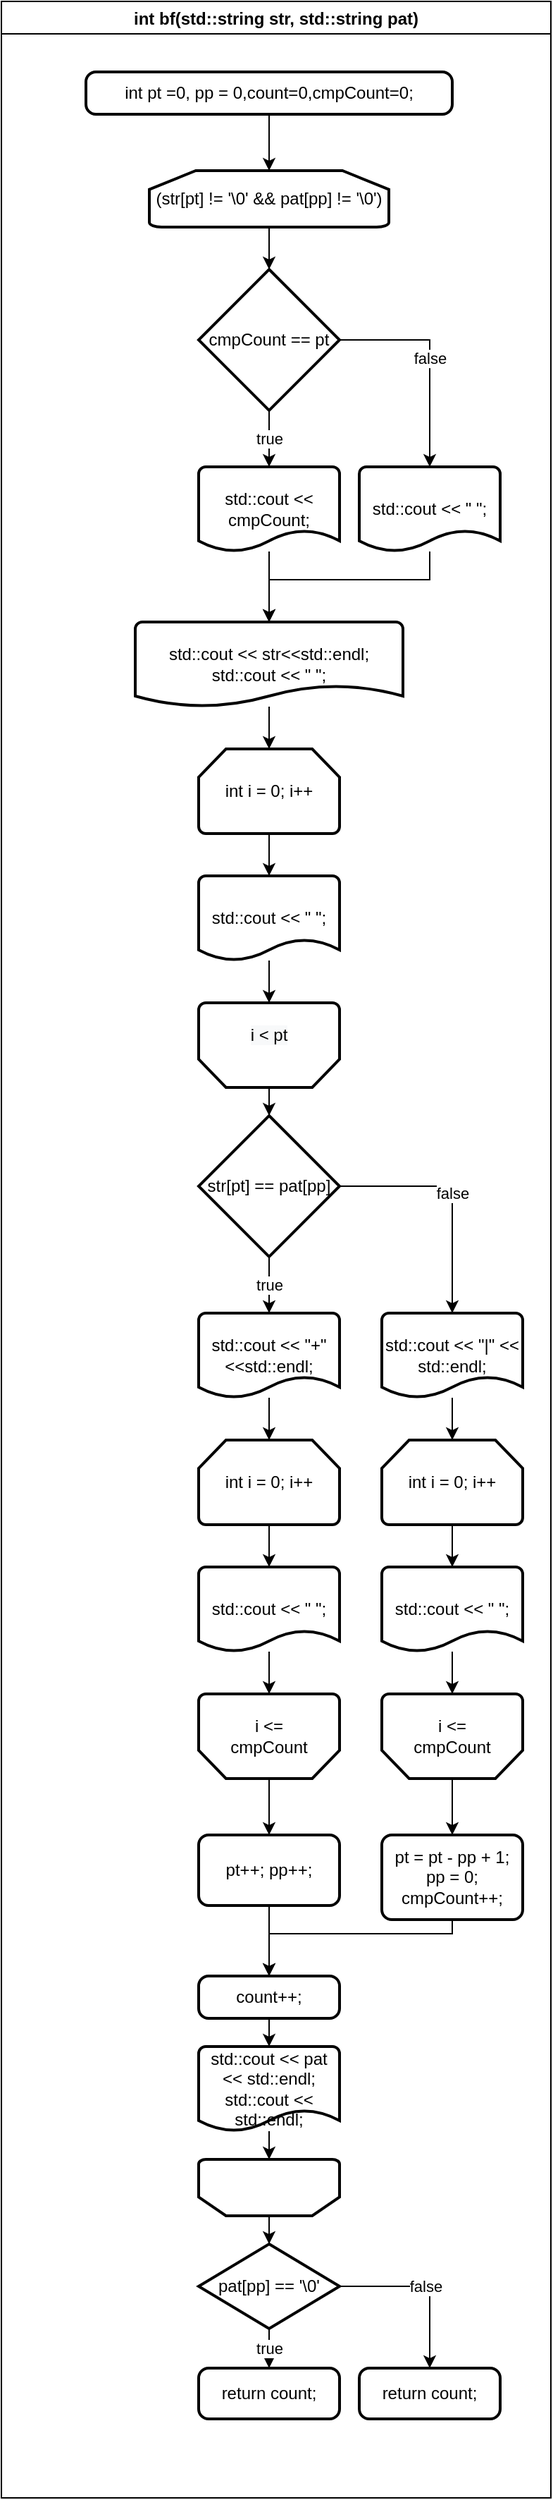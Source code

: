 <mxfile version="20.0.3" type="github">
  <diagram id="k0DfzgGOsAlfDCVfnTZM" name="Page-1">
    <mxGraphModel dx="876" dy="542" grid="1" gridSize="10" guides="1" tooltips="1" connect="1" arrows="1" fold="1" page="1" pageScale="1" pageWidth="827" pageHeight="1169" math="0" shadow="0">
      <root>
        <mxCell id="0" />
        <mxCell id="1" parent="0" />
        <mxCell id="2o6xY4T6BFjRWRerSRgT-1" value="int bf(std::string str, std::string pat)" style="swimlane;" vertex="1" parent="1">
          <mxGeometry x="60" y="40" width="390" height="1770" as="geometry" />
        </mxCell>
        <mxCell id="2o6xY4T6BFjRWRerSRgT-4" style="edgeStyle=orthogonalEdgeStyle;rounded=0;orthogonalLoop=1;jettySize=auto;html=1;entryX=0.5;entryY=0;entryDx=0;entryDy=0;entryPerimeter=0;" edge="1" parent="2o6xY4T6BFjRWRerSRgT-1" source="2o6xY4T6BFjRWRerSRgT-2" target="2o6xY4T6BFjRWRerSRgT-3">
          <mxGeometry relative="1" as="geometry" />
        </mxCell>
        <mxCell id="2o6xY4T6BFjRWRerSRgT-2" value="int pt =0, pp = 0,count=0,cmpCount=0;" style="rounded=1;whiteSpace=wrap;html=1;absoluteArcSize=1;arcSize=14;strokeWidth=2;" vertex="1" parent="2o6xY4T6BFjRWRerSRgT-1">
          <mxGeometry x="60" y="50" width="260" height="30" as="geometry" />
        </mxCell>
        <mxCell id="2o6xY4T6BFjRWRerSRgT-6" style="edgeStyle=orthogonalEdgeStyle;rounded=0;orthogonalLoop=1;jettySize=auto;html=1;entryX=0.5;entryY=0;entryDx=0;entryDy=0;entryPerimeter=0;" edge="1" parent="2o6xY4T6BFjRWRerSRgT-1" source="2o6xY4T6BFjRWRerSRgT-3" target="2o6xY4T6BFjRWRerSRgT-5">
          <mxGeometry relative="1" as="geometry" />
        </mxCell>
        <mxCell id="2o6xY4T6BFjRWRerSRgT-3" value="(str[pt] != &#39;\0&#39; &amp;&amp; pat[pp] != &#39;\0&#39;)" style="strokeWidth=2;html=1;shape=mxgraph.flowchart.loop_limit;whiteSpace=wrap;" vertex="1" parent="2o6xY4T6BFjRWRerSRgT-1">
          <mxGeometry x="105" y="120" width="170" height="40" as="geometry" />
        </mxCell>
        <mxCell id="2o6xY4T6BFjRWRerSRgT-5" value="cmpCount == pt" style="strokeWidth=2;html=1;shape=mxgraph.flowchart.decision;whiteSpace=wrap;" vertex="1" parent="2o6xY4T6BFjRWRerSRgT-1">
          <mxGeometry x="140" y="190" width="100" height="100" as="geometry" />
        </mxCell>
        <mxCell id="2o6xY4T6BFjRWRerSRgT-12" style="edgeStyle=orthogonalEdgeStyle;rounded=0;orthogonalLoop=1;jettySize=auto;html=1;" edge="1" parent="2o6xY4T6BFjRWRerSRgT-1" source="2o6xY4T6BFjRWRerSRgT-8" target="2o6xY4T6BFjRWRerSRgT-11">
          <mxGeometry relative="1" as="geometry" />
        </mxCell>
        <mxCell id="2o6xY4T6BFjRWRerSRgT-8" value="std::cout &lt;&lt; cmpCount;" style="strokeWidth=2;html=1;shape=mxgraph.flowchart.document2;whiteSpace=wrap;size=0.25;" vertex="1" parent="2o6xY4T6BFjRWRerSRgT-1">
          <mxGeometry x="140" y="330" width="100" height="60" as="geometry" />
        </mxCell>
        <mxCell id="2o6xY4T6BFjRWRerSRgT-7" value="true" style="edgeStyle=orthogonalEdgeStyle;rounded=0;orthogonalLoop=1;jettySize=auto;html=1;" edge="1" parent="2o6xY4T6BFjRWRerSRgT-1" source="2o6xY4T6BFjRWRerSRgT-5" target="2o6xY4T6BFjRWRerSRgT-8">
          <mxGeometry relative="1" as="geometry">
            <mxPoint x="190" y="330" as="targetPoint" />
          </mxGeometry>
        </mxCell>
        <mxCell id="2o6xY4T6BFjRWRerSRgT-10" value="std::cout &lt;&lt; &quot; &quot;;" style="strokeWidth=2;html=1;shape=mxgraph.flowchart.document2;whiteSpace=wrap;size=0.25;" vertex="1" parent="2o6xY4T6BFjRWRerSRgT-1">
          <mxGeometry x="254" y="330" width="100" height="60" as="geometry" />
        </mxCell>
        <mxCell id="2o6xY4T6BFjRWRerSRgT-9" value="false" style="edgeStyle=orthogonalEdgeStyle;rounded=0;orthogonalLoop=1;jettySize=auto;html=1;entryX=0.5;entryY=0;entryDx=0;entryDy=0;entryPerimeter=0;" edge="1" parent="2o6xY4T6BFjRWRerSRgT-1" source="2o6xY4T6BFjRWRerSRgT-5" target="2o6xY4T6BFjRWRerSRgT-10">
          <mxGeometry relative="1" as="geometry">
            <mxPoint x="300" y="310" as="targetPoint" />
          </mxGeometry>
        </mxCell>
        <mxCell id="2o6xY4T6BFjRWRerSRgT-15" style="edgeStyle=orthogonalEdgeStyle;rounded=0;orthogonalLoop=1;jettySize=auto;html=1;entryX=0.5;entryY=0;entryDx=0;entryDy=0;entryPerimeter=0;" edge="1" parent="2o6xY4T6BFjRWRerSRgT-1" source="2o6xY4T6BFjRWRerSRgT-11" target="2o6xY4T6BFjRWRerSRgT-14">
          <mxGeometry relative="1" as="geometry" />
        </mxCell>
        <mxCell id="2o6xY4T6BFjRWRerSRgT-11" value="&lt;div&gt;std::cout &amp;lt;&amp;lt; str&amp;lt;&amp;lt;std::endl;&lt;/div&gt;&lt;div&gt;&lt;span style=&quot;&quot;&gt;		&lt;/span&gt;std::cout &amp;lt;&amp;lt; &quot; &quot;;&lt;/div&gt;" style="strokeWidth=2;html=1;shape=mxgraph.flowchart.document2;whiteSpace=wrap;size=0.25;" vertex="1" parent="2o6xY4T6BFjRWRerSRgT-1">
          <mxGeometry x="95" y="440" width="190" height="60" as="geometry" />
        </mxCell>
        <mxCell id="2o6xY4T6BFjRWRerSRgT-17" style="edgeStyle=orthogonalEdgeStyle;rounded=0;orthogonalLoop=1;jettySize=auto;html=1;entryX=0.5;entryY=0;entryDx=0;entryDy=0;entryPerimeter=0;" edge="1" parent="2o6xY4T6BFjRWRerSRgT-1" source="2o6xY4T6BFjRWRerSRgT-14" target="2o6xY4T6BFjRWRerSRgT-16">
          <mxGeometry relative="1" as="geometry" />
        </mxCell>
        <mxCell id="2o6xY4T6BFjRWRerSRgT-14" value="int i = 0; i++" style="strokeWidth=2;html=1;shape=mxgraph.flowchart.loop_limit;whiteSpace=wrap;" vertex="1" parent="2o6xY4T6BFjRWRerSRgT-1">
          <mxGeometry x="140" y="530" width="100" height="60" as="geometry" />
        </mxCell>
        <mxCell id="2o6xY4T6BFjRWRerSRgT-19" style="edgeStyle=orthogonalEdgeStyle;rounded=0;orthogonalLoop=1;jettySize=auto;html=1;entryX=0.5;entryY=1;entryDx=0;entryDy=0;entryPerimeter=0;" edge="1" parent="2o6xY4T6BFjRWRerSRgT-1" source="2o6xY4T6BFjRWRerSRgT-16" target="2o6xY4T6BFjRWRerSRgT-18">
          <mxGeometry relative="1" as="geometry" />
        </mxCell>
        <mxCell id="2o6xY4T6BFjRWRerSRgT-16" value="std::cout &lt;&lt; &quot; &quot;;" style="strokeWidth=2;html=1;shape=mxgraph.flowchart.document2;whiteSpace=wrap;size=0.25;" vertex="1" parent="2o6xY4T6BFjRWRerSRgT-1">
          <mxGeometry x="140" y="620" width="100" height="60" as="geometry" />
        </mxCell>
        <mxCell id="2o6xY4T6BFjRWRerSRgT-22" style="edgeStyle=orthogonalEdgeStyle;rounded=0;orthogonalLoop=1;jettySize=auto;html=1;entryX=0.5;entryY=0;entryDx=0;entryDy=0;entryPerimeter=0;" edge="1" parent="2o6xY4T6BFjRWRerSRgT-1" source="2o6xY4T6BFjRWRerSRgT-18" target="2o6xY4T6BFjRWRerSRgT-21">
          <mxGeometry relative="1" as="geometry" />
        </mxCell>
        <mxCell id="2o6xY4T6BFjRWRerSRgT-18" value="" style="strokeWidth=2;html=1;shape=mxgraph.flowchart.loop_limit;whiteSpace=wrap;rotation=-180;" vertex="1" parent="2o6xY4T6BFjRWRerSRgT-1">
          <mxGeometry x="140" y="710" width="100" height="60" as="geometry" />
        </mxCell>
        <mxCell id="2o6xY4T6BFjRWRerSRgT-20" value="&#xa;&lt;span style=&quot;color: rgb(0, 0, 0); font-family: Helvetica; font-size: 12px; font-style: normal; font-variant-ligatures: normal; font-variant-caps: normal; font-weight: 400; letter-spacing: normal; orphans: 2; text-align: center; text-indent: 0px; text-transform: none; widows: 2; word-spacing: 0px; -webkit-text-stroke-width: 0px; background-color: rgb(248, 249, 250); text-decoration-thickness: initial; text-decoration-style: initial; text-decoration-color: initial; float: none; display: inline !important;&quot;&gt;i &amp;lt; pt&lt;/span&gt;&#xa;&#xa;" style="text;html=1;strokeColor=none;fillColor=none;align=center;verticalAlign=middle;whiteSpace=wrap;rounded=0;" vertex="1" parent="2o6xY4T6BFjRWRerSRgT-1">
          <mxGeometry x="160" y="725" width="60" height="30" as="geometry" />
        </mxCell>
        <mxCell id="2o6xY4T6BFjRWRerSRgT-21" value="str[pt] == pat[pp]" style="strokeWidth=2;html=1;shape=mxgraph.flowchart.decision;whiteSpace=wrap;" vertex="1" parent="2o6xY4T6BFjRWRerSRgT-1">
          <mxGeometry x="140" y="790" width="100" height="100" as="geometry" />
        </mxCell>
        <mxCell id="2o6xY4T6BFjRWRerSRgT-33" style="edgeStyle=orthogonalEdgeStyle;rounded=0;orthogonalLoop=1;jettySize=auto;html=1;" edge="1" parent="2o6xY4T6BFjRWRerSRgT-1" source="2o6xY4T6BFjRWRerSRgT-24" target="2o6xY4T6BFjRWRerSRgT-28">
          <mxGeometry relative="1" as="geometry" />
        </mxCell>
        <mxCell id="2o6xY4T6BFjRWRerSRgT-24" value="std::cout &amp;lt;&amp;lt; &quot;+&quot;&amp;lt;&amp;lt;std::endl;" style="strokeWidth=2;html=1;shape=mxgraph.flowchart.document2;whiteSpace=wrap;size=0.25;" vertex="1" parent="2o6xY4T6BFjRWRerSRgT-1">
          <mxGeometry x="140" y="930" width="100" height="60" as="geometry" />
        </mxCell>
        <mxCell id="2o6xY4T6BFjRWRerSRgT-23" value="true" style="edgeStyle=orthogonalEdgeStyle;rounded=0;orthogonalLoop=1;jettySize=auto;html=1;entryX=0.5;entryY=0;entryDx=0;entryDy=0;entryPerimeter=0;" edge="1" parent="2o6xY4T6BFjRWRerSRgT-1" source="2o6xY4T6BFjRWRerSRgT-21" target="2o6xY4T6BFjRWRerSRgT-24">
          <mxGeometry relative="1" as="geometry">
            <mxPoint x="190" y="930" as="targetPoint" />
          </mxGeometry>
        </mxCell>
        <mxCell id="2o6xY4T6BFjRWRerSRgT-40" style="edgeStyle=orthogonalEdgeStyle;rounded=0;orthogonalLoop=1;jettySize=auto;html=1;entryX=0.5;entryY=0;entryDx=0;entryDy=0;entryPerimeter=0;" edge="1" parent="2o6xY4T6BFjRWRerSRgT-1" source="2o6xY4T6BFjRWRerSRgT-26" target="2o6xY4T6BFjRWRerSRgT-34">
          <mxGeometry relative="1" as="geometry" />
        </mxCell>
        <mxCell id="2o6xY4T6BFjRWRerSRgT-26" value="std::cout &amp;lt;&amp;lt; &quot;|&quot; &amp;lt;&amp;lt; std::endl;" style="strokeWidth=2;html=1;shape=mxgraph.flowchart.document2;whiteSpace=wrap;size=0.25;" vertex="1" parent="2o6xY4T6BFjRWRerSRgT-1">
          <mxGeometry x="270" y="930" width="100" height="60" as="geometry" />
        </mxCell>
        <mxCell id="2o6xY4T6BFjRWRerSRgT-25" value="false" style="edgeStyle=orthogonalEdgeStyle;rounded=0;orthogonalLoop=1;jettySize=auto;html=1;" edge="1" parent="2o6xY4T6BFjRWRerSRgT-1" source="2o6xY4T6BFjRWRerSRgT-21" target="2o6xY4T6BFjRWRerSRgT-26">
          <mxGeometry relative="1" as="geometry">
            <mxPoint x="320" y="1000" as="targetPoint" />
          </mxGeometry>
        </mxCell>
        <mxCell id="2o6xY4T6BFjRWRerSRgT-28" value="int i = 0; i++" style="strokeWidth=2;html=1;shape=mxgraph.flowchart.loop_limit;whiteSpace=wrap;" vertex="1" parent="2o6xY4T6BFjRWRerSRgT-1">
          <mxGeometry x="140" y="1020" width="100" height="60" as="geometry" />
        </mxCell>
        <mxCell id="2o6xY4T6BFjRWRerSRgT-30" value="std::cout &lt;&lt; &quot; &quot;;" style="strokeWidth=2;html=1;shape=mxgraph.flowchart.document2;whiteSpace=wrap;size=0.25;" vertex="1" parent="2o6xY4T6BFjRWRerSRgT-1">
          <mxGeometry x="140" y="1110" width="100" height="60" as="geometry" />
        </mxCell>
        <mxCell id="2o6xY4T6BFjRWRerSRgT-27" style="edgeStyle=orthogonalEdgeStyle;rounded=0;orthogonalLoop=1;jettySize=auto;html=1;entryX=0.5;entryY=0;entryDx=0;entryDy=0;entryPerimeter=0;" edge="1" parent="2o6xY4T6BFjRWRerSRgT-1" source="2o6xY4T6BFjRWRerSRgT-28" target="2o6xY4T6BFjRWRerSRgT-30">
          <mxGeometry relative="1" as="geometry" />
        </mxCell>
        <mxCell id="2o6xY4T6BFjRWRerSRgT-43" style="edgeStyle=orthogonalEdgeStyle;rounded=0;orthogonalLoop=1;jettySize=auto;html=1;entryX=0.5;entryY=0;entryDx=0;entryDy=0;" edge="1" parent="2o6xY4T6BFjRWRerSRgT-1" source="2o6xY4T6BFjRWRerSRgT-31" target="2o6xY4T6BFjRWRerSRgT-41">
          <mxGeometry relative="1" as="geometry" />
        </mxCell>
        <mxCell id="2o6xY4T6BFjRWRerSRgT-31" value="" style="strokeWidth=2;html=1;shape=mxgraph.flowchart.loop_limit;whiteSpace=wrap;rotation=-180;" vertex="1" parent="2o6xY4T6BFjRWRerSRgT-1">
          <mxGeometry x="140" y="1200" width="100" height="60" as="geometry" />
        </mxCell>
        <mxCell id="2o6xY4T6BFjRWRerSRgT-29" style="edgeStyle=orthogonalEdgeStyle;rounded=0;orthogonalLoop=1;jettySize=auto;html=1;entryX=0.5;entryY=1;entryDx=0;entryDy=0;entryPerimeter=0;" edge="1" parent="2o6xY4T6BFjRWRerSRgT-1" source="2o6xY4T6BFjRWRerSRgT-30" target="2o6xY4T6BFjRWRerSRgT-31">
          <mxGeometry relative="1" as="geometry" />
        </mxCell>
        <mxCell id="2o6xY4T6BFjRWRerSRgT-32" value="i &amp;lt;= cmpCount" style="text;html=1;strokeColor=none;fillColor=none;align=center;verticalAlign=middle;whiteSpace=wrap;rounded=0;" vertex="1" parent="2o6xY4T6BFjRWRerSRgT-1">
          <mxGeometry x="160" y="1215" width="60" height="30" as="geometry" />
        </mxCell>
        <mxCell id="2o6xY4T6BFjRWRerSRgT-34" value="int i = 0; i++" style="strokeWidth=2;html=1;shape=mxgraph.flowchart.loop_limit;whiteSpace=wrap;" vertex="1" parent="2o6xY4T6BFjRWRerSRgT-1">
          <mxGeometry x="270" y="1020" width="100" height="60" as="geometry" />
        </mxCell>
        <mxCell id="2o6xY4T6BFjRWRerSRgT-35" value="std::cout &lt;&lt; &quot; &quot;;" style="strokeWidth=2;html=1;shape=mxgraph.flowchart.document2;whiteSpace=wrap;size=0.25;" vertex="1" parent="2o6xY4T6BFjRWRerSRgT-1">
          <mxGeometry x="270" y="1110" width="100" height="60" as="geometry" />
        </mxCell>
        <mxCell id="2o6xY4T6BFjRWRerSRgT-36" style="edgeStyle=orthogonalEdgeStyle;rounded=0;orthogonalLoop=1;jettySize=auto;html=1;entryX=0.5;entryY=0;entryDx=0;entryDy=0;entryPerimeter=0;" edge="1" parent="2o6xY4T6BFjRWRerSRgT-1" source="2o6xY4T6BFjRWRerSRgT-34" target="2o6xY4T6BFjRWRerSRgT-35">
          <mxGeometry relative="1" as="geometry" />
        </mxCell>
        <mxCell id="2o6xY4T6BFjRWRerSRgT-87" style="edgeStyle=orthogonalEdgeStyle;rounded=0;orthogonalLoop=1;jettySize=auto;html=1;entryX=0.5;entryY=0;entryDx=0;entryDy=0;" edge="1" parent="2o6xY4T6BFjRWRerSRgT-1" source="2o6xY4T6BFjRWRerSRgT-37" target="2o6xY4T6BFjRWRerSRgT-85">
          <mxGeometry relative="1" as="geometry" />
        </mxCell>
        <mxCell id="2o6xY4T6BFjRWRerSRgT-37" value="" style="strokeWidth=2;html=1;shape=mxgraph.flowchart.loop_limit;whiteSpace=wrap;rotation=-180;" vertex="1" parent="2o6xY4T6BFjRWRerSRgT-1">
          <mxGeometry x="270" y="1200" width="100" height="60" as="geometry" />
        </mxCell>
        <mxCell id="2o6xY4T6BFjRWRerSRgT-38" style="edgeStyle=orthogonalEdgeStyle;rounded=0;orthogonalLoop=1;jettySize=auto;html=1;entryX=0.5;entryY=1;entryDx=0;entryDy=0;entryPerimeter=0;" edge="1" parent="2o6xY4T6BFjRWRerSRgT-1" source="2o6xY4T6BFjRWRerSRgT-35" target="2o6xY4T6BFjRWRerSRgT-37">
          <mxGeometry relative="1" as="geometry" />
        </mxCell>
        <mxCell id="2o6xY4T6BFjRWRerSRgT-39" value="i &amp;lt;= cmpCount" style="text;html=1;strokeColor=none;fillColor=none;align=center;verticalAlign=middle;whiteSpace=wrap;rounded=0;" vertex="1" parent="2o6xY4T6BFjRWRerSRgT-1">
          <mxGeometry x="290" y="1215" width="60" height="30" as="geometry" />
        </mxCell>
        <mxCell id="2o6xY4T6BFjRWRerSRgT-90" style="edgeStyle=orthogonalEdgeStyle;rounded=0;orthogonalLoop=1;jettySize=auto;html=1;entryX=0.5;entryY=0;entryDx=0;entryDy=0;" edge="1" parent="2o6xY4T6BFjRWRerSRgT-1" source="2o6xY4T6BFjRWRerSRgT-41" target="2o6xY4T6BFjRWRerSRgT-88">
          <mxGeometry relative="1" as="geometry" />
        </mxCell>
        <mxCell id="2o6xY4T6BFjRWRerSRgT-41" value="pt++; pp++;" style="rounded=1;whiteSpace=wrap;html=1;absoluteArcSize=1;arcSize=14;strokeWidth=2;" vertex="1" parent="2o6xY4T6BFjRWRerSRgT-1">
          <mxGeometry x="140" y="1300" width="100" height="50" as="geometry" />
        </mxCell>
        <mxCell id="2o6xY4T6BFjRWRerSRgT-91" style="edgeStyle=orthogonalEdgeStyle;rounded=0;orthogonalLoop=1;jettySize=auto;html=1;entryX=0.5;entryY=0;entryDx=0;entryDy=0;" edge="1" parent="2o6xY4T6BFjRWRerSRgT-1" source="2o6xY4T6BFjRWRerSRgT-85" target="2o6xY4T6BFjRWRerSRgT-88">
          <mxGeometry relative="1" as="geometry">
            <Array as="points">
              <mxPoint x="320" y="1370" />
              <mxPoint x="190" y="1370" />
            </Array>
          </mxGeometry>
        </mxCell>
        <mxCell id="2o6xY4T6BFjRWRerSRgT-85" value="pt = pt - pp + 1;&#xa;			pp = 0;&#xa;			cmpCount++;" style="rounded=1;whiteSpace=wrap;html=1;absoluteArcSize=1;arcSize=14;strokeWidth=2;" vertex="1" parent="2o6xY4T6BFjRWRerSRgT-1">
          <mxGeometry x="270" y="1300" width="100" height="60" as="geometry" />
        </mxCell>
        <mxCell id="2o6xY4T6BFjRWRerSRgT-88" value="count++;" style="rounded=1;whiteSpace=wrap;html=1;absoluteArcSize=1;arcSize=14;strokeWidth=2;" vertex="1" parent="2o6xY4T6BFjRWRerSRgT-1">
          <mxGeometry x="140" y="1400" width="100" height="30" as="geometry" />
        </mxCell>
        <mxCell id="2o6xY4T6BFjRWRerSRgT-93" value="std::cout &lt;&lt; pat &lt;&lt; std::endl;&#xa;		std::cout &lt;&lt; std::endl;" style="strokeWidth=2;html=1;shape=mxgraph.flowchart.document2;whiteSpace=wrap;size=0.25;" vertex="1" parent="2o6xY4T6BFjRWRerSRgT-1">
          <mxGeometry x="140" y="1450" width="100" height="60" as="geometry" />
        </mxCell>
        <mxCell id="2o6xY4T6BFjRWRerSRgT-92" style="edgeStyle=orthogonalEdgeStyle;rounded=0;orthogonalLoop=1;jettySize=auto;html=1;" edge="1" parent="2o6xY4T6BFjRWRerSRgT-1" source="2o6xY4T6BFjRWRerSRgT-88" target="2o6xY4T6BFjRWRerSRgT-93">
          <mxGeometry relative="1" as="geometry">
            <mxPoint x="190" y="1470" as="targetPoint" />
          </mxGeometry>
        </mxCell>
        <mxCell id="2o6xY4T6BFjRWRerSRgT-97" style="edgeStyle=orthogonalEdgeStyle;rounded=0;orthogonalLoop=1;jettySize=auto;html=1;entryX=0.5;entryY=0;entryDx=0;entryDy=0;entryPerimeter=0;" edge="1" parent="2o6xY4T6BFjRWRerSRgT-1" source="2o6xY4T6BFjRWRerSRgT-95" target="2o6xY4T6BFjRWRerSRgT-96">
          <mxGeometry relative="1" as="geometry" />
        </mxCell>
        <mxCell id="2o6xY4T6BFjRWRerSRgT-95" value="" style="strokeWidth=2;html=1;shape=mxgraph.flowchart.loop_limit;whiteSpace=wrap;rotation=-180;" vertex="1" parent="2o6xY4T6BFjRWRerSRgT-1">
          <mxGeometry x="140" y="1530" width="100" height="40" as="geometry" />
        </mxCell>
        <mxCell id="2o6xY4T6BFjRWRerSRgT-94" style="edgeStyle=orthogonalEdgeStyle;rounded=0;orthogonalLoop=1;jettySize=auto;html=1;" edge="1" parent="2o6xY4T6BFjRWRerSRgT-1" source="2o6xY4T6BFjRWRerSRgT-93" target="2o6xY4T6BFjRWRerSRgT-95">
          <mxGeometry relative="1" as="geometry">
            <mxPoint x="190" y="1540" as="targetPoint" />
          </mxGeometry>
        </mxCell>
        <mxCell id="2o6xY4T6BFjRWRerSRgT-102" value="false" style="edgeStyle=orthogonalEdgeStyle;rounded=0;orthogonalLoop=1;jettySize=auto;html=1;" edge="1" parent="2o6xY4T6BFjRWRerSRgT-1" source="2o6xY4T6BFjRWRerSRgT-96" target="2o6xY4T6BFjRWRerSRgT-101">
          <mxGeometry relative="1" as="geometry" />
        </mxCell>
        <mxCell id="2o6xY4T6BFjRWRerSRgT-96" value="pat[pp] == &#39;\0&#39;" style="strokeWidth=2;html=1;shape=mxgraph.flowchart.decision;whiteSpace=wrap;" vertex="1" parent="2o6xY4T6BFjRWRerSRgT-1">
          <mxGeometry x="140" y="1590" width="100" height="60" as="geometry" />
        </mxCell>
        <mxCell id="2o6xY4T6BFjRWRerSRgT-99" value="return count;" style="rounded=1;whiteSpace=wrap;html=1;absoluteArcSize=1;arcSize=14;strokeWidth=2;" vertex="1" parent="2o6xY4T6BFjRWRerSRgT-1">
          <mxGeometry x="140" y="1678" width="100" height="36" as="geometry" />
        </mxCell>
        <mxCell id="2o6xY4T6BFjRWRerSRgT-98" value="true" style="edgeStyle=orthogonalEdgeStyle;rounded=0;orthogonalLoop=1;jettySize=auto;html=1;" edge="1" parent="2o6xY4T6BFjRWRerSRgT-1" source="2o6xY4T6BFjRWRerSRgT-96" target="2o6xY4T6BFjRWRerSRgT-99">
          <mxGeometry relative="1" as="geometry">
            <mxPoint x="190" y="1680" as="targetPoint" />
          </mxGeometry>
        </mxCell>
        <mxCell id="2o6xY4T6BFjRWRerSRgT-101" value="return count;" style="rounded=1;whiteSpace=wrap;html=1;absoluteArcSize=1;arcSize=14;strokeWidth=2;" vertex="1" parent="2o6xY4T6BFjRWRerSRgT-1">
          <mxGeometry x="254" y="1678" width="100" height="36" as="geometry" />
        </mxCell>
        <mxCell id="2o6xY4T6BFjRWRerSRgT-13" style="edgeStyle=orthogonalEdgeStyle;rounded=0;orthogonalLoop=1;jettySize=auto;html=1;" edge="1" parent="1" source="2o6xY4T6BFjRWRerSRgT-10">
          <mxGeometry relative="1" as="geometry">
            <mxPoint x="250" y="480" as="targetPoint" />
            <Array as="points">
              <mxPoint x="364" y="450" />
              <mxPoint x="250" y="450" />
            </Array>
          </mxGeometry>
        </mxCell>
      </root>
    </mxGraphModel>
  </diagram>
</mxfile>
